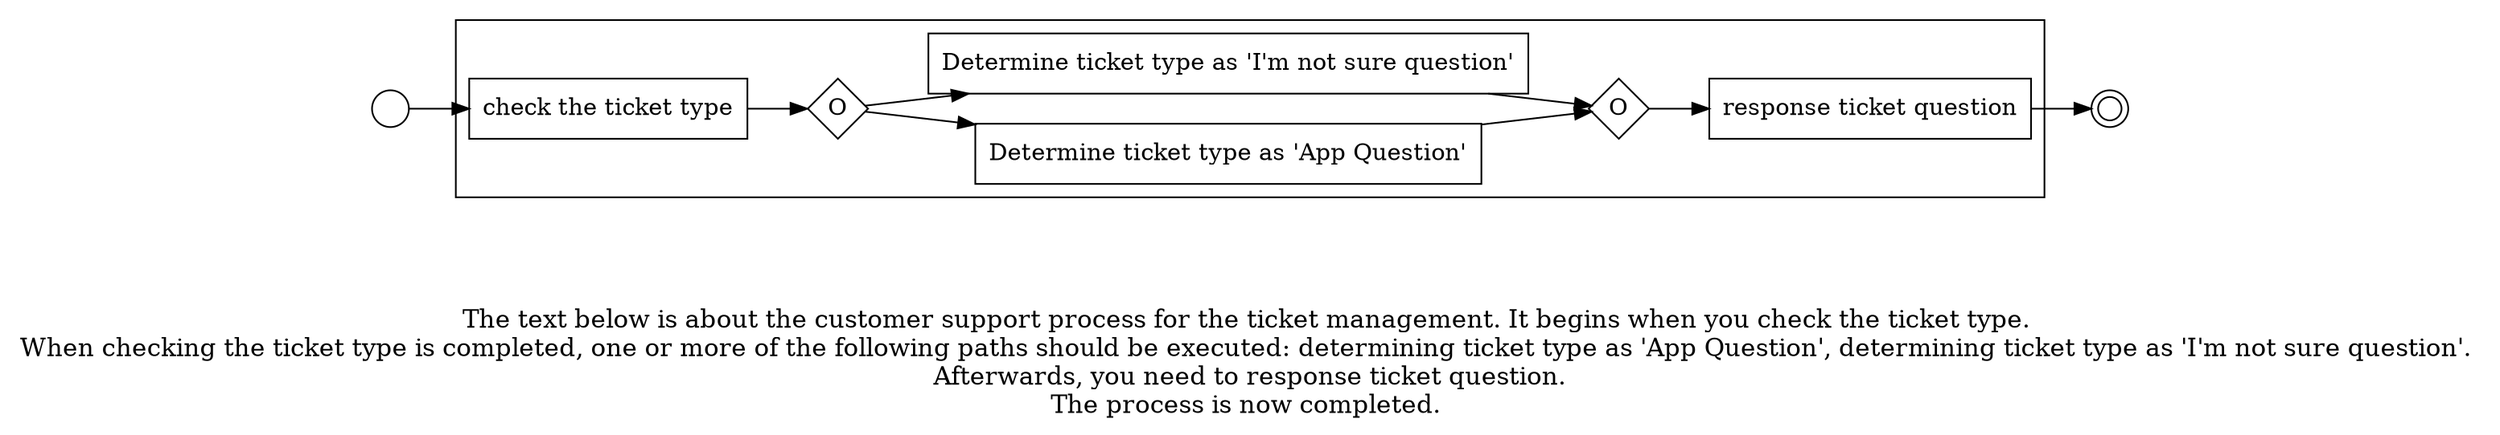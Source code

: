 digraph customer_support_process_for_the_ticket_management_170 {
	graph [rankdir=LR]
	START_NODE [label="" shape=circle width=0.3]
	subgraph CLUSTER_0 {
		"check the ticket type" [shape=box]
		"OR_SPLIT--2. Ticket type_NMO4" [label=O fixedsize=true shape=diamond width=0.5]
		"check the ticket type" -> "OR_SPLIT--2. Ticket type_NMO4"
		"Determine ticket type as 'App Question'" [shape=box]
		"OR_SPLIT--2. Ticket type_NMO4" -> "Determine ticket type as 'App Question'"
		"Determine ticket type as 'I'm not sure question'" [shape=box]
		"OR_SPLIT--2. Ticket type_NMO4" -> "Determine ticket type as 'I'm not sure question'"
		"OR_JOIN--2. Ticket type_NMO4" [label=O fixedsize=true shape=diamond width=0.5]
		"Determine ticket type as 'App Question'" -> "OR_JOIN--2. Ticket type_NMO4"
		"Determine ticket type as 'I'm not sure question'" -> "OR_JOIN--2. Ticket type_NMO4"
		"response ticket question" [shape=box]
		"OR_JOIN--2. Ticket type_NMO4" -> "response ticket question"
	}
	START_NODE -> "check the ticket type"
	END_NODE [label="" shape=doublecircle width=0.2]
	"response ticket question" -> END_NODE
	fontsize=15 label="\n\n
The text below is about the customer support process for the ticket management. It begins when you check the ticket type. 
When checking the ticket type is completed, one or more of the following paths should be executed: determining ticket type as 'App Question', determining ticket type as 'I'm not sure question'. 
Afterwards, you need to response ticket question.
The process is now completed. 
"
}
